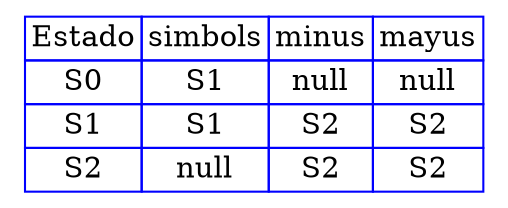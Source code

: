 digraph {

  tbl [

    shape=plaintext
    label=<
      <table border='0' cellborder='1' color='blue' cellspacing='0'>
<tr><td>Estado</td><td>simbols</td><td>minus</td><td>mayus</td></tr>
<tr><td>S0</td><td>S1</td><td>null</td><td>null</td></tr>
<tr><td>S1</td><td>S1</td><td>S2</td><td>S2</td></tr>
<tr><td>S2</td><td>null</td><td>S2</td><td>S2</td></tr>
</table>

    >];

}
